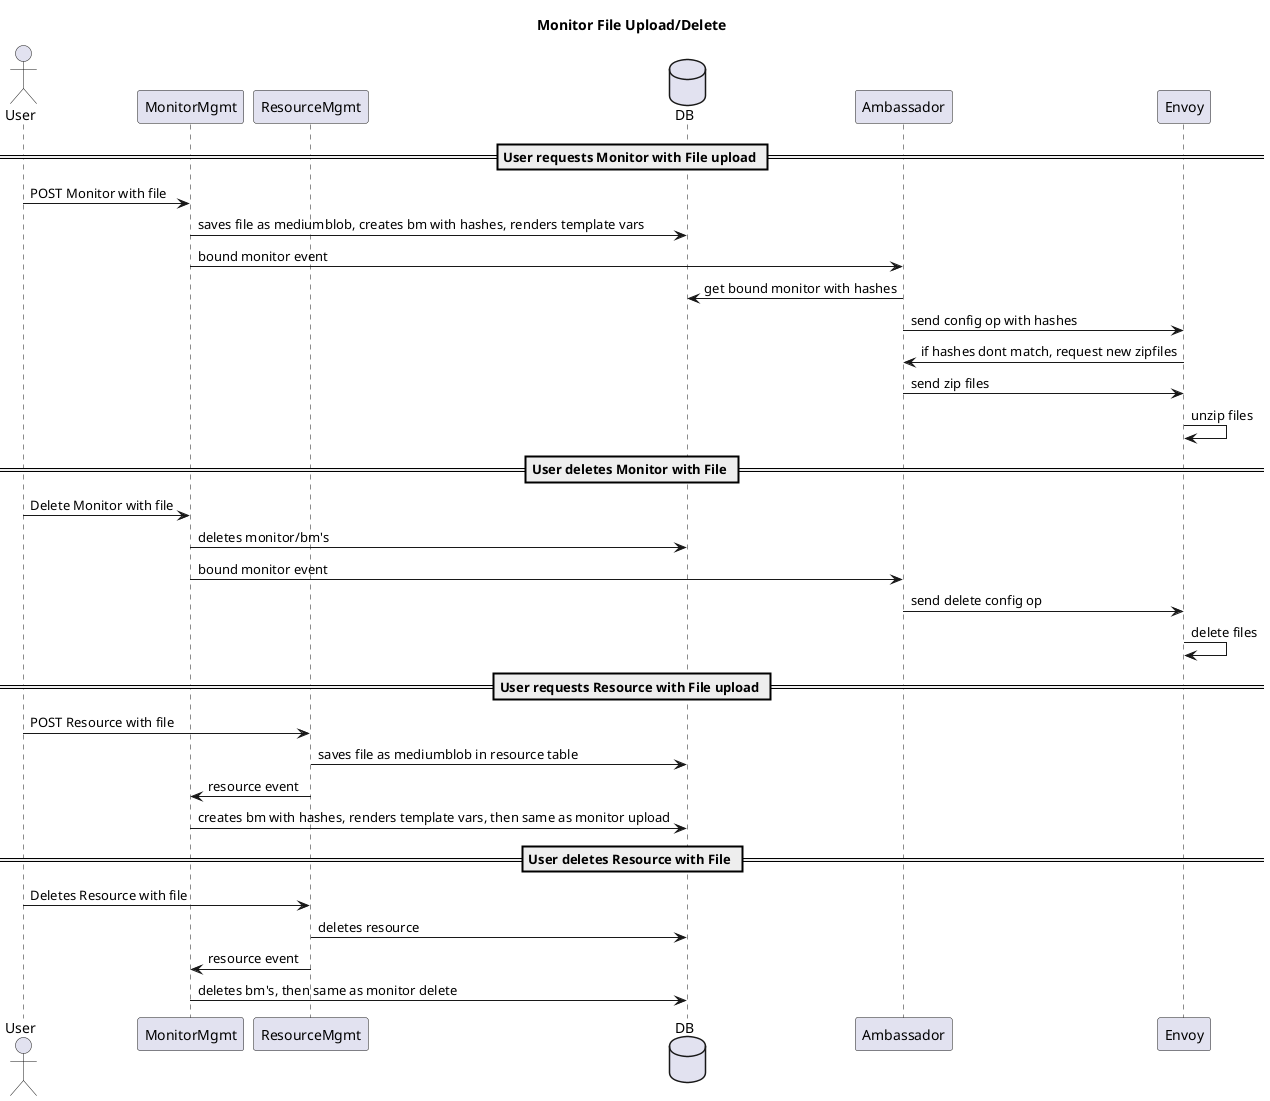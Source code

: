 @startuml

title Monitor File Upload/Delete

actor User
participant MonitorMgmt as MM
participant ResourceMgmt as RM
database DB
participant Ambassador as Amb
participant Envoy

== User requests Monitor with File upload ==

User -> MM: POST Monitor with file
MM -> DB: saves file as mediumblob, creates bm with hashes, renders template vars
MM -> Amb: bound monitor event
DB <- Amb: get bound monitor with hashes
Amb -> Envoy: send config op with hashes
Envoy -> Amb: if hashes dont match, request new zipfiles
Amb -> Envoy: send zip files
Envoy -> Envoy: unzip files

== User deletes Monitor with File ==

User -> MM: Delete Monitor with file
MM -> DB: deletes monitor/bm's
MM -> Amb: bound monitor event
Amb -> Envoy: send delete config op
Envoy -> Envoy: delete files


== User requests Resource with File upload ==

User -> RM: POST Resource with file
RM -> DB: saves file as mediumblob in resource table
RM -> MM: resource event
MM -> DB: creates bm with hashes, renders template vars, then same as monitor upload

== User deletes Resource with File ==

User -> RM: Deletes Resource with file
RM -> DB: deletes resource
RM -> MM: resource event
MM -> DB: deletes bm's, then same as monitor delete


@enduml